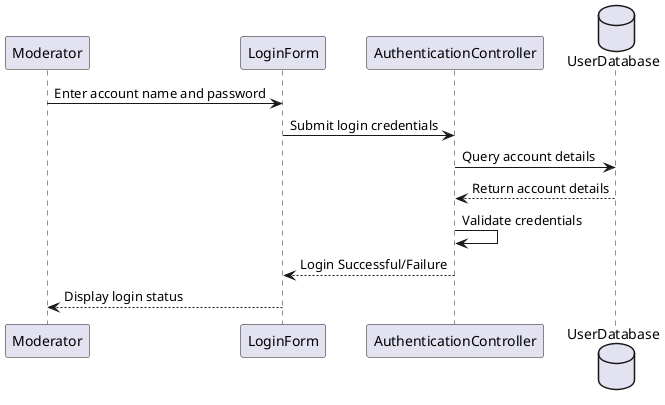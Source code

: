 @startuml

participant Moderator as M
participant LoginForm as LF
participant AuthenticationController as AC
database UserDatabase as DB

M -> LF : Enter account name and password
LF -> AC : Submit login credentials
AC -> DB : Query account details
DB --> AC : Return account details
AC -> AC : Validate credentials
AC --> LF : Login Successful/Failure
LF --> M : Display login status

@enduml